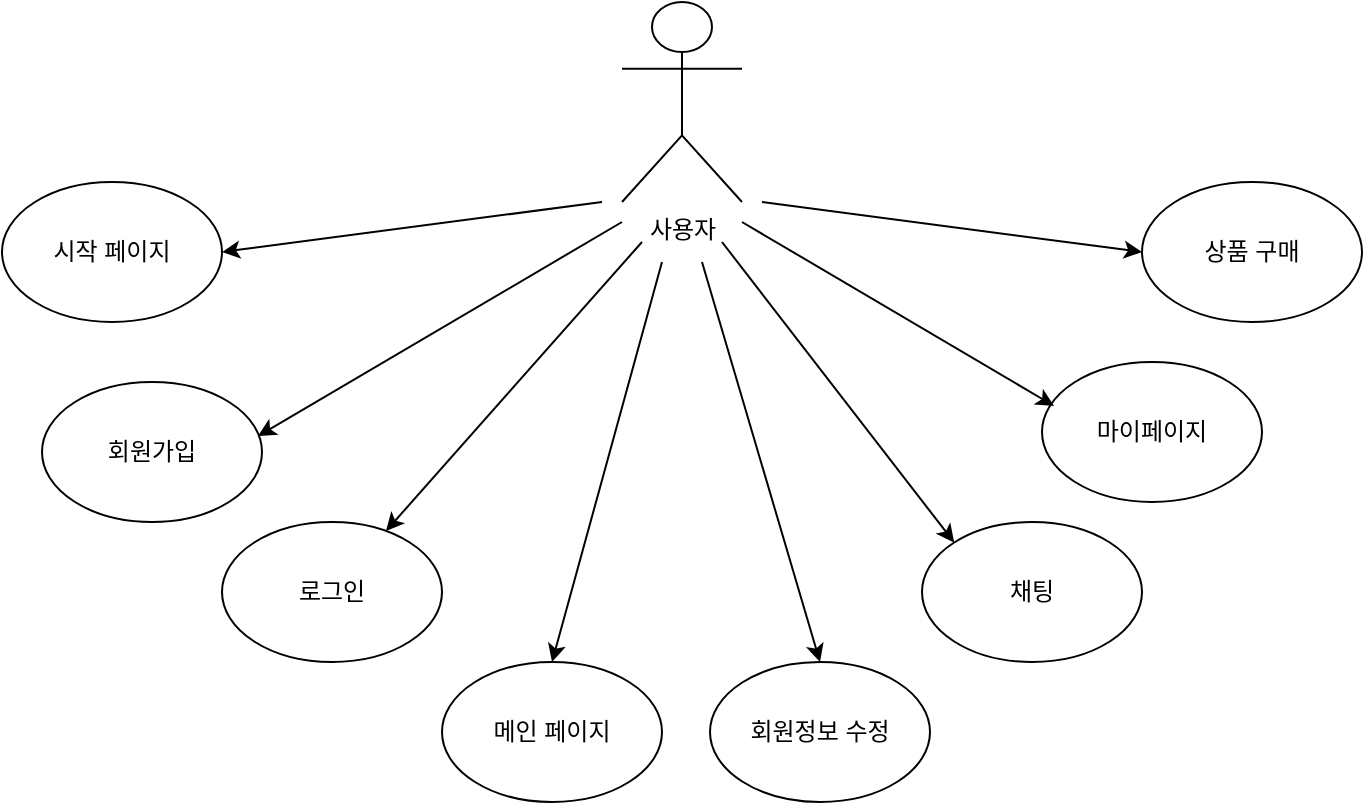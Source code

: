 <mxfile version="21.8.0" type="github">
  <diagram name="페이지-1" id="FYF3cKrLI6nf7TRAht3x">
    <mxGraphModel dx="1434" dy="790" grid="1" gridSize="10" guides="1" tooltips="1" connect="1" arrows="1" fold="1" page="1" pageScale="1" pageWidth="827" pageHeight="1169" math="0" shadow="0">
      <root>
        <mxCell id="0" />
        <mxCell id="1" parent="0" />
        <mxCell id="QMl7d-OOqJZpvJkt7D3K-1" value="사용자" style="shape=umlActor;verticalLabelPosition=bottom;verticalAlign=top;html=1;outlineConnect=0;rounded=1;" vertex="1" parent="1">
          <mxGeometry x="370" y="250" width="60" height="100" as="geometry" />
        </mxCell>
        <mxCell id="QMl7d-OOqJZpvJkt7D3K-4" value="시작 페이지" style="ellipse;whiteSpace=wrap;html=1;" vertex="1" parent="1">
          <mxGeometry x="60" y="340" width="110" height="70" as="geometry" />
        </mxCell>
        <mxCell id="QMl7d-OOqJZpvJkt7D3K-5" value="회원가입" style="ellipse;whiteSpace=wrap;html=1;" vertex="1" parent="1">
          <mxGeometry x="80" y="440" width="110" height="70" as="geometry" />
        </mxCell>
        <mxCell id="QMl7d-OOqJZpvJkt7D3K-6" value="로그인" style="ellipse;whiteSpace=wrap;html=1;" vertex="1" parent="1">
          <mxGeometry x="170" y="510" width="110" height="70" as="geometry" />
        </mxCell>
        <mxCell id="QMl7d-OOqJZpvJkt7D3K-7" value="메인 페이지" style="ellipse;whiteSpace=wrap;html=1;" vertex="1" parent="1">
          <mxGeometry x="280" y="580" width="110" height="70" as="geometry" />
        </mxCell>
        <mxCell id="QMl7d-OOqJZpvJkt7D3K-8" value="채팅" style="ellipse;whiteSpace=wrap;html=1;" vertex="1" parent="1">
          <mxGeometry x="520" y="510" width="110" height="70" as="geometry" />
        </mxCell>
        <mxCell id="QMl7d-OOqJZpvJkt7D3K-9" value="마이페이지" style="ellipse;whiteSpace=wrap;html=1;" vertex="1" parent="1">
          <mxGeometry x="580" y="430" width="110" height="70" as="geometry" />
        </mxCell>
        <mxCell id="QMl7d-OOqJZpvJkt7D3K-10" value="회원정보 수정" style="ellipse;whiteSpace=wrap;html=1;" vertex="1" parent="1">
          <mxGeometry x="414" y="580" width="110" height="70" as="geometry" />
        </mxCell>
        <mxCell id="QMl7d-OOqJZpvJkt7D3K-11" value="상품 구매" style="ellipse;whiteSpace=wrap;html=1;" vertex="1" parent="1">
          <mxGeometry x="630" y="340" width="110" height="70" as="geometry" />
        </mxCell>
        <mxCell id="QMl7d-OOqJZpvJkt7D3K-12" value="" style="endArrow=classic;html=1;rounded=0;entryX=1;entryY=0.5;entryDx=0;entryDy=0;" edge="1" parent="1" target="QMl7d-OOqJZpvJkt7D3K-4">
          <mxGeometry width="50" height="50" relative="1" as="geometry">
            <mxPoint x="360" y="350" as="sourcePoint" />
            <mxPoint x="360" y="440" as="targetPoint" />
          </mxGeometry>
        </mxCell>
        <mxCell id="QMl7d-OOqJZpvJkt7D3K-13" value="" style="endArrow=classic;html=1;rounded=0;entryX=0.982;entryY=0.386;entryDx=0;entryDy=0;entryPerimeter=0;" edge="1" parent="1" target="QMl7d-OOqJZpvJkt7D3K-5">
          <mxGeometry relative="1" as="geometry">
            <mxPoint x="370" y="360" as="sourcePoint" />
            <mxPoint x="620" y="530" as="targetPoint" />
          </mxGeometry>
        </mxCell>
        <mxCell id="QMl7d-OOqJZpvJkt7D3K-15" value="" style="endArrow=classic;html=1;rounded=0;" edge="1" parent="1" target="QMl7d-OOqJZpvJkt7D3K-6">
          <mxGeometry width="50" height="50" relative="1" as="geometry">
            <mxPoint x="380" y="370" as="sourcePoint" />
            <mxPoint x="600" y="500" as="targetPoint" />
          </mxGeometry>
        </mxCell>
        <mxCell id="QMl7d-OOqJZpvJkt7D3K-16" value="" style="endArrow=classic;html=1;rounded=0;entryX=0.5;entryY=0;entryDx=0;entryDy=0;" edge="1" parent="1" target="QMl7d-OOqJZpvJkt7D3K-7">
          <mxGeometry width="50" height="50" relative="1" as="geometry">
            <mxPoint x="390" y="380" as="sourcePoint" />
            <mxPoint x="600" y="500" as="targetPoint" />
          </mxGeometry>
        </mxCell>
        <mxCell id="QMl7d-OOqJZpvJkt7D3K-17" value="" style="endArrow=classic;html=1;rounded=0;entryX=0.5;entryY=0;entryDx=0;entryDy=0;" edge="1" parent="1" target="QMl7d-OOqJZpvJkt7D3K-10">
          <mxGeometry width="50" height="50" relative="1" as="geometry">
            <mxPoint x="410" y="380" as="sourcePoint" />
            <mxPoint x="600" y="500" as="targetPoint" />
          </mxGeometry>
        </mxCell>
        <mxCell id="QMl7d-OOqJZpvJkt7D3K-18" value="" style="endArrow=classic;html=1;rounded=0;entryX=0;entryY=0;entryDx=0;entryDy=0;" edge="1" parent="1" target="QMl7d-OOqJZpvJkt7D3K-8">
          <mxGeometry width="50" height="50" relative="1" as="geometry">
            <mxPoint x="420" y="370" as="sourcePoint" />
            <mxPoint x="600" y="500" as="targetPoint" />
          </mxGeometry>
        </mxCell>
        <mxCell id="QMl7d-OOqJZpvJkt7D3K-19" value="" style="endArrow=classic;html=1;rounded=0;entryX=0.055;entryY=0.314;entryDx=0;entryDy=0;entryPerimeter=0;" edge="1" parent="1" target="QMl7d-OOqJZpvJkt7D3K-9">
          <mxGeometry width="50" height="50" relative="1" as="geometry">
            <mxPoint x="430" y="360" as="sourcePoint" />
            <mxPoint x="600" y="500" as="targetPoint" />
          </mxGeometry>
        </mxCell>
        <mxCell id="QMl7d-OOqJZpvJkt7D3K-20" value="" style="endArrow=classic;html=1;rounded=0;entryX=0;entryY=0.5;entryDx=0;entryDy=0;" edge="1" parent="1" target="QMl7d-OOqJZpvJkt7D3K-11">
          <mxGeometry width="50" height="50" relative="1" as="geometry">
            <mxPoint x="440" y="350" as="sourcePoint" />
            <mxPoint x="600" y="500" as="targetPoint" />
          </mxGeometry>
        </mxCell>
      </root>
    </mxGraphModel>
  </diagram>
</mxfile>
